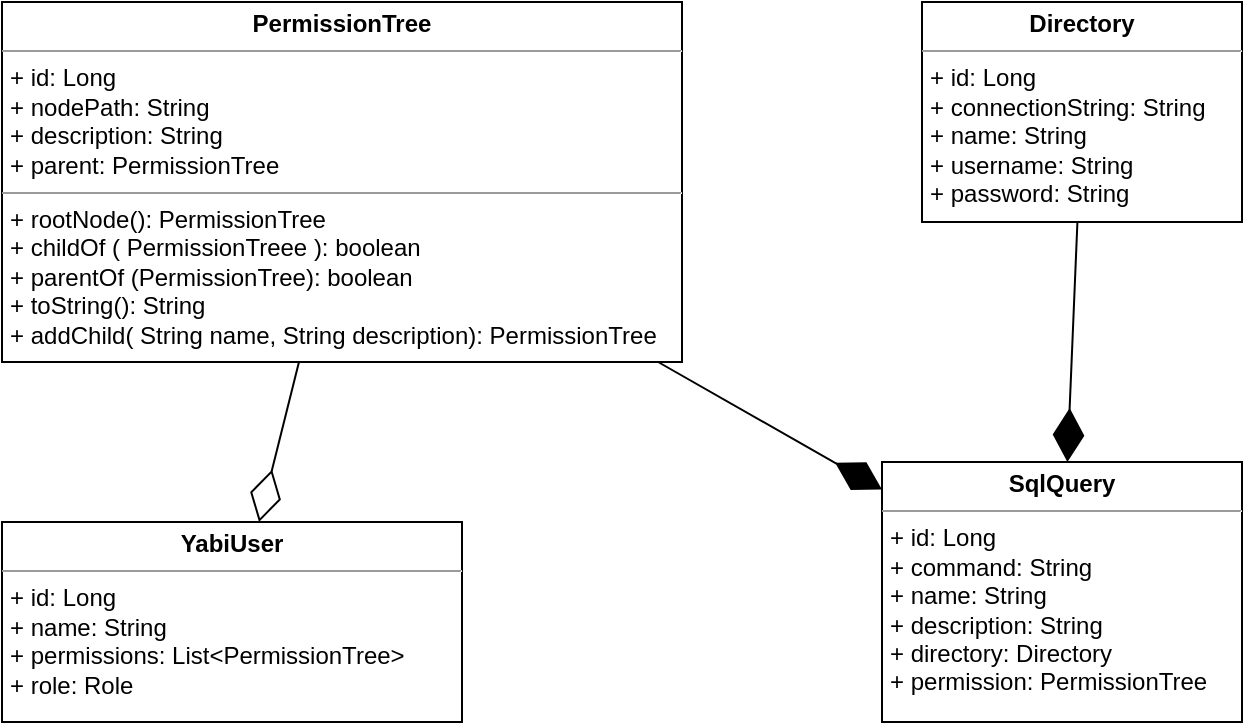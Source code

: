 <mxfile version="10.6.7" type="device"><diagram id="mbU1mST3wR-ZRSM-fIB-" name="Page-1"><mxGraphModel dx="431" dy="680" grid="1" gridSize="10" guides="1" tooltips="1" connect="1" arrows="1" fold="1" page="1" pageScale="1" pageWidth="850" pageHeight="1100" math="0" shadow="0"><root><mxCell id="0"/><mxCell id="1" parent="0"/><mxCell id="cOXdbyocfq2V-tj7D5m8-3" value="&lt;p style=&quot;margin: 0px ; margin-top: 4px ; text-align: center&quot;&gt;&lt;b&gt;Directory&lt;/b&gt;&lt;br&gt;&lt;/p&gt;&lt;hr size=&quot;1&quot;&gt;&lt;p style=&quot;margin: 0px ; margin-left: 4px&quot;&gt;+ id: Long&lt;/p&gt;&lt;p style=&quot;margin: 0px ; margin-left: 4px&quot;&gt;+ connectionString: String&lt;/p&gt;&lt;p style=&quot;margin: 0px ; margin-left: 4px&quot;&gt;+ name: String&lt;/p&gt;&lt;p style=&quot;margin: 0px ; margin-left: 4px&quot;&gt;+ username: String&lt;/p&gt;&lt;p style=&quot;margin: 0px ; margin-left: 4px&quot;&gt;+ password: String&lt;br&gt;&lt;/p&gt;" style="verticalAlign=top;align=left;overflow=fill;fontSize=12;fontFamily=Helvetica;html=1;" vertex="1" parent="1"><mxGeometry x="580" y="80" width="160" height="110" as="geometry"/></mxCell><mxCell id="cOXdbyocfq2V-tj7D5m8-4" value="&lt;p style=&quot;margin: 0px ; margin-top: 4px ; text-align: center&quot;&gt;&lt;b&gt;PermissionTree&lt;/b&gt;&lt;br&gt;&lt;/p&gt;&lt;hr size=&quot;1&quot;&gt;&lt;p style=&quot;margin: 0px ; margin-left: 4px&quot;&gt;+ id: Long&lt;/p&gt;&lt;p style=&quot;margin: 0px ; margin-left: 4px&quot;&gt;+ nodePath: String&lt;/p&gt;&lt;p style=&quot;margin: 0px ; margin-left: 4px&quot;&gt;+ description: String&lt;/p&gt;&lt;p style=&quot;margin: 0px ; margin-left: 4px&quot;&gt;+ parent: PermissionTree&lt;br&gt;&lt;/p&gt;&lt;hr size=&quot;1&quot;&gt;&lt;p style=&quot;margin: 0px ; margin-left: 4px&quot;&gt;+ rootNode(): PermissionTree&lt;/p&gt;&lt;p style=&quot;margin: 0px ; margin-left: 4px&quot;&gt;+ childOf ( PermissionTreee ): boolean&lt;/p&gt;&lt;p style=&quot;margin: 0px ; margin-left: 4px&quot;&gt;+ parentOf (PermissionTree): boolean&lt;/p&gt;&lt;p style=&quot;margin: 0px ; margin-left: 4px&quot;&gt;+ toString(): String&lt;/p&gt;&lt;p style=&quot;margin: 0px ; margin-left: 4px&quot;&gt;+ addChild( String name, String description): PermissionTree&lt;br&gt;&lt;/p&gt;" style="verticalAlign=top;align=left;overflow=fill;fontSize=12;fontFamily=Helvetica;html=1;" vertex="1" parent="1"><mxGeometry x="120" y="80" width="340" height="180" as="geometry"/></mxCell><mxCell id="cOXdbyocfq2V-tj7D5m8-5" value="&lt;p style=&quot;margin: 0px ; margin-top: 4px ; text-align: center&quot;&gt;&lt;b&gt;SqlQuery&lt;/b&gt;&lt;/p&gt;&lt;hr size=&quot;1&quot;&gt;&lt;p style=&quot;margin: 0px ; margin-left: 4px&quot;&gt;+ id: Long&lt;/p&gt;&lt;p style=&quot;margin: 0px ; margin-left: 4px&quot;&gt;+ command: String&lt;/p&gt;&lt;p style=&quot;margin: 0px ; margin-left: 4px&quot;&gt;+ name: String&lt;/p&gt;&lt;p style=&quot;margin: 0px ; margin-left: 4px&quot;&gt;+ description: String&lt;/p&gt;&lt;p style=&quot;margin: 0px ; margin-left: 4px&quot;&gt;+ directory: Directory&lt;/p&gt;&lt;p style=&quot;margin: 0px ; margin-left: 4px&quot;&gt;+ permission: PermissionTree&lt;/p&gt;" style="verticalAlign=top;align=left;overflow=fill;fontSize=12;fontFamily=Helvetica;html=1;" vertex="1" parent="1"><mxGeometry x="560" y="310" width="180" height="130" as="geometry"/></mxCell><mxCell id="cOXdbyocfq2V-tj7D5m8-7" value="&lt;p style=&quot;margin: 0px ; margin-top: 4px ; text-align: center&quot;&gt;&lt;b&gt;YabiUser&lt;br&gt;&lt;/b&gt;&lt;/p&gt;&lt;hr size=&quot;1&quot;&gt;&lt;p style=&quot;margin: 0px ; margin-left: 4px&quot;&gt;+ id: Long&lt;/p&gt;&lt;p style=&quot;margin: 0px ; margin-left: 4px&quot;&gt;+ name: String&lt;/p&gt;&lt;p style=&quot;margin: 0px ; margin-left: 4px&quot;&gt;+ permissions: List&amp;lt;PermissionTree&amp;gt;&lt;/p&gt;&lt;p style=&quot;margin: 0px ; margin-left: 4px&quot;&gt;+ role: Role&lt;br&gt;&lt;/p&gt;" style="verticalAlign=top;align=left;overflow=fill;fontSize=12;fontFamily=Helvetica;html=1;" vertex="1" parent="1"><mxGeometry x="120" y="340" width="230" height="100" as="geometry"/></mxCell><mxCell id="cOXdbyocfq2V-tj7D5m8-9" value="" style="endArrow=diamondThin;endFill=1;endSize=24;html=1;" edge="1" parent="1" source="cOXdbyocfq2V-tj7D5m8-4" target="cOXdbyocfq2V-tj7D5m8-5"><mxGeometry width="160" relative="1" as="geometry"><mxPoint x="290" y="440" as="sourcePoint"/><mxPoint x="410" y="340" as="targetPoint"/></mxGeometry></mxCell><mxCell id="cOXdbyocfq2V-tj7D5m8-11" value="" style="endArrow=diamondThin;endFill=0;endSize=24;html=1;" edge="1" parent="1"><mxGeometry width="160" relative="1" as="geometry"><mxPoint x="268.5" y="260" as="sourcePoint"/><mxPoint x="248.5" y="340" as="targetPoint"/></mxGeometry></mxCell><mxCell id="cOXdbyocfq2V-tj7D5m8-12" value="" style="endArrow=diamondThin;endFill=1;endSize=24;html=1;" edge="1" parent="1" source="cOXdbyocfq2V-tj7D5m8-3" target="cOXdbyocfq2V-tj7D5m8-5"><mxGeometry width="160" relative="1" as="geometry"><mxPoint x="120" y="460" as="sourcePoint"/><mxPoint x="280" y="460" as="targetPoint"/></mxGeometry></mxCell></root></mxGraphModel></diagram></mxfile>